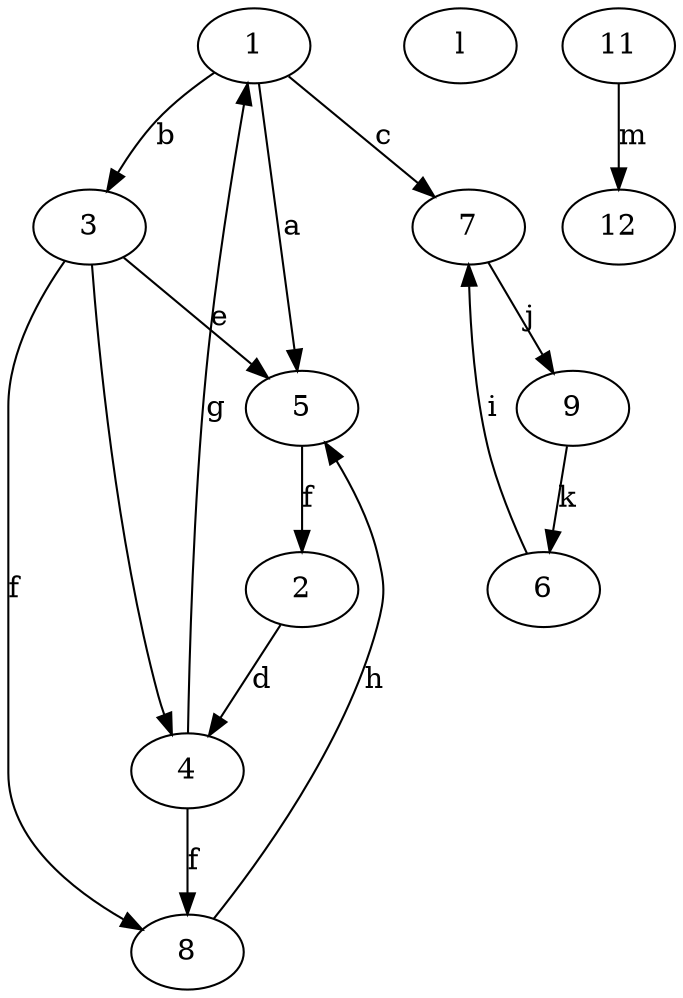 digraph {
1->5[label=a];
1->3[label=b];
1->7[label=c];
2->4[label=d];
3->5[label=e];
3->8[label=f];
4->8[label=f];
5->2[label=f];
3->4;
4->1[label=g];
8->5[label=h];
6->7[label=i];
7->9[label=j];
9->6[label=k];
10[label=l];
12;
11->12[label=m];
}